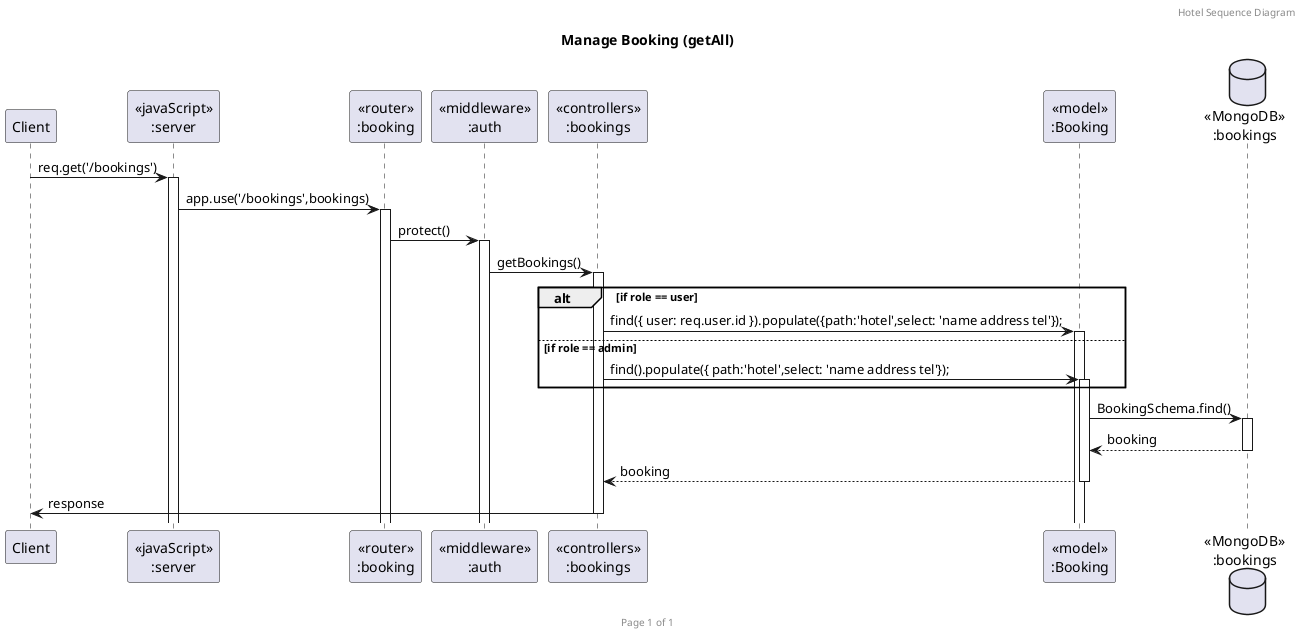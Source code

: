 @startuml Manage Booking (GET)

header Hotel Sequence Diagram
footer Page %page% of %lastpage%
title "Manage Booking (getAll)"

participant "Client" as client
participant "<<javaScript>>\n:server" as server
participant "<<router>>\n:booking" as routerBookings
participant "<<middleware>>\n:auth" as middleware
participant "<<controllers>>\n:bookings" as controllerBookings
participant "<<model>>\n:Booking" as modelBooking
database "<<MongoDB>>\n:bookings" as BookingsDatabase

    
client-> server ++:req.get('/bookings')
server->routerBookings ++:app.use('/bookings',bookings)
routerBookings -> middleware ++:protect()
middleware -> controllerBookings ++:getBookings()
alt if role == user
    controllerBookings->modelBooking ++:find({ user: req.user.id }).populate({path:'hotel',select: 'name address tel'});
else if role == admin
    controllerBookings->modelBooking ++: find().populate({ path:'hotel',select: 'name address tel'});
end
modelBooking ->BookingsDatabase ++: BookingSchema.find()
BookingsDatabase --> modelBooking --: booking
controllerBookings <-- modelBooking --:booking
controllerBookings->client --:response

@enduml




